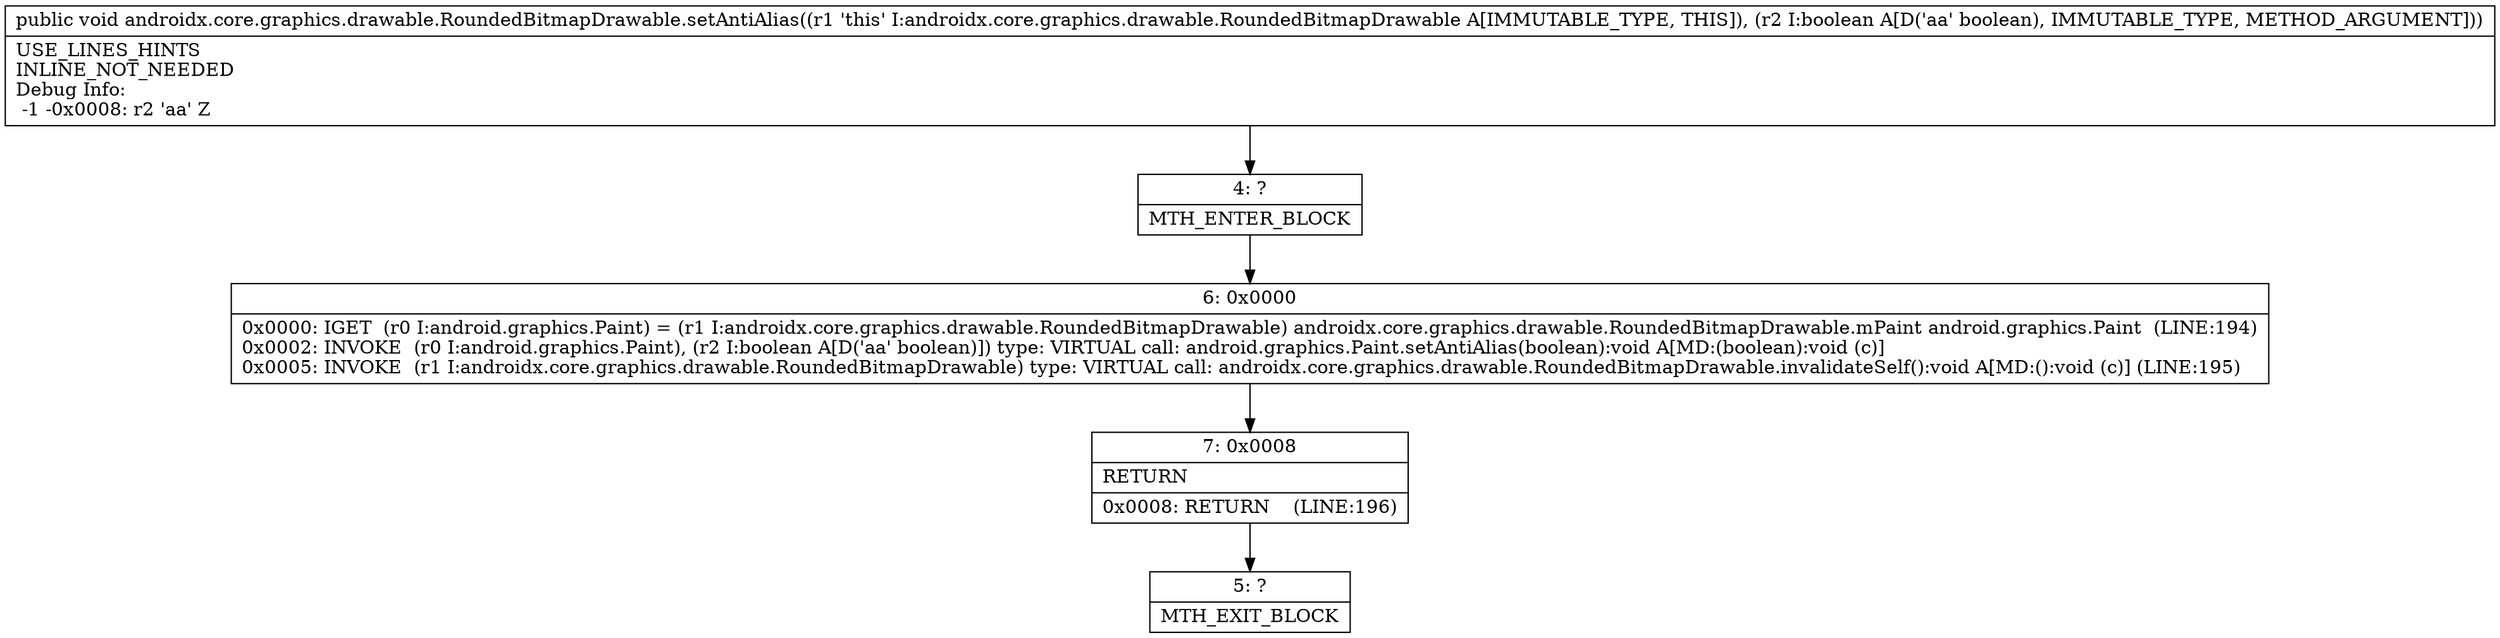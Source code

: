 digraph "CFG forandroidx.core.graphics.drawable.RoundedBitmapDrawable.setAntiAlias(Z)V" {
Node_4 [shape=record,label="{4\:\ ?|MTH_ENTER_BLOCK\l}"];
Node_6 [shape=record,label="{6\:\ 0x0000|0x0000: IGET  (r0 I:android.graphics.Paint) = (r1 I:androidx.core.graphics.drawable.RoundedBitmapDrawable) androidx.core.graphics.drawable.RoundedBitmapDrawable.mPaint android.graphics.Paint  (LINE:194)\l0x0002: INVOKE  (r0 I:android.graphics.Paint), (r2 I:boolean A[D('aa' boolean)]) type: VIRTUAL call: android.graphics.Paint.setAntiAlias(boolean):void A[MD:(boolean):void (c)]\l0x0005: INVOKE  (r1 I:androidx.core.graphics.drawable.RoundedBitmapDrawable) type: VIRTUAL call: androidx.core.graphics.drawable.RoundedBitmapDrawable.invalidateSelf():void A[MD:():void (c)] (LINE:195)\l}"];
Node_7 [shape=record,label="{7\:\ 0x0008|RETURN\l|0x0008: RETURN    (LINE:196)\l}"];
Node_5 [shape=record,label="{5\:\ ?|MTH_EXIT_BLOCK\l}"];
MethodNode[shape=record,label="{public void androidx.core.graphics.drawable.RoundedBitmapDrawable.setAntiAlias((r1 'this' I:androidx.core.graphics.drawable.RoundedBitmapDrawable A[IMMUTABLE_TYPE, THIS]), (r2 I:boolean A[D('aa' boolean), IMMUTABLE_TYPE, METHOD_ARGUMENT]))  | USE_LINES_HINTS\lINLINE_NOT_NEEDED\lDebug Info:\l  \-1 \-0x0008: r2 'aa' Z\l}"];
MethodNode -> Node_4;Node_4 -> Node_6;
Node_6 -> Node_7;
Node_7 -> Node_5;
}

